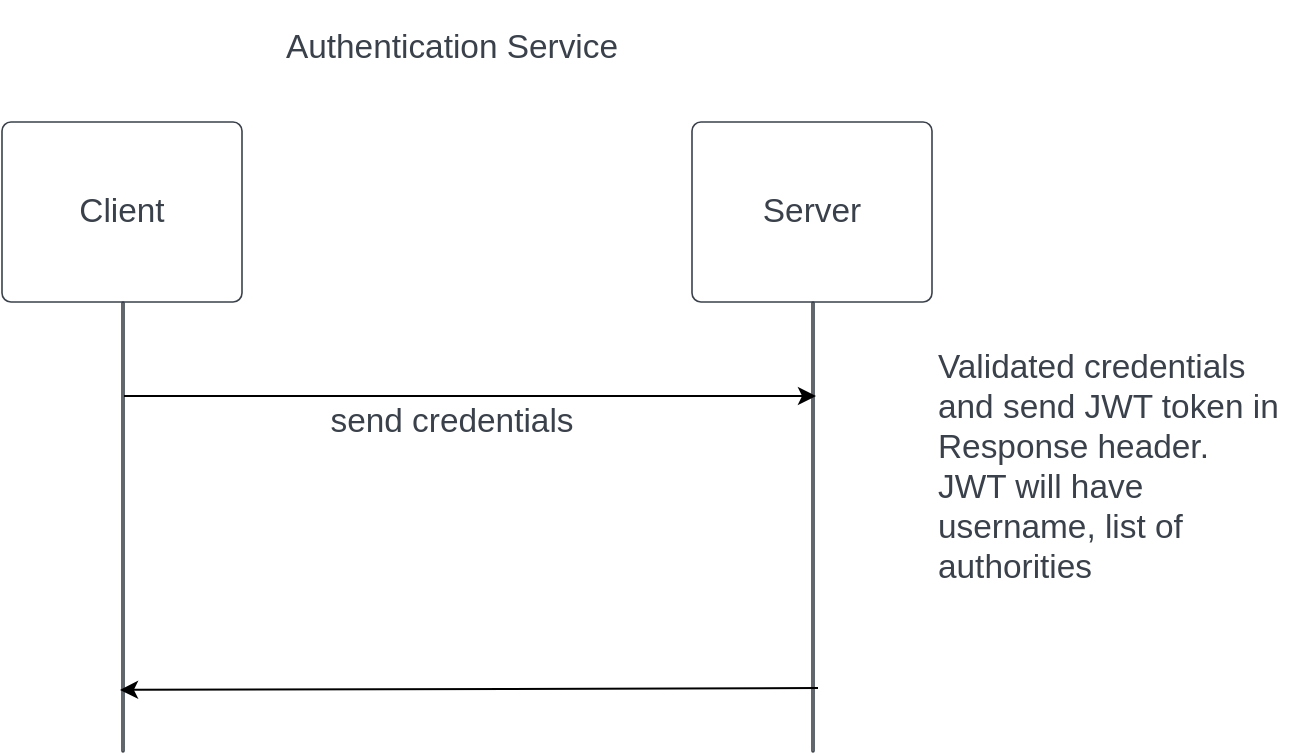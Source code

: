 <mxfile version="20.2.2" type="github"><diagram id="5O03G68EHuf0n6KpXd5V" name="Page-1"><mxGraphModel dx="1426" dy="853" grid="1" gridSize="10" guides="1" tooltips="1" connect="1" arrows="1" fold="1" page="1" pageScale="1" pageWidth="827" pageHeight="1169" math="0" shadow="0"><root><mxCell id="0"/><mxCell id="1" parent="0"/><UserObject label="Server" lucidchartObjectId="yJ.EdjDSSXOm" id="qB1hYOFijwZnPtHw68G5-1"><mxCell style="html=1;overflow=block;blockSpacing=1;whiteSpace=wrap;fontSize=16.7;fontColor=#3a414a;spacing=9;strokeColor=#3a414a;strokeOpacity=100;rounded=1;absoluteArcSize=1;arcSize=9;strokeWidth=0.8;" vertex="1" parent="1"><mxGeometry x="435" y="75" width="120" height="90" as="geometry"/></mxCell></UserObject><UserObject label="Authentication Service" lucidchartObjectId="2J.EnUBe3lIt" id="qB1hYOFijwZnPtHw68G5-2"><mxCell style="html=1;overflow=block;blockSpacing=1;whiteSpace=wrap;fontSize=16.7;fontColor=#3a414a;spacing=3.8;strokeOpacity=0;fillOpacity=0;rounded=1;absoluteArcSize=1;arcSize=9;fillColor=#ffffff;strokeWidth=0.8;" vertex="1" parent="1"><mxGeometry x="225" y="15" width="180" height="45" as="geometry"/></mxCell></UserObject><UserObject label="Client" lucidchartObjectId="H4.EOy3todFS" id="qB1hYOFijwZnPtHw68G5-3"><mxCell style="html=1;overflow=block;blockSpacing=1;whiteSpace=wrap;fontSize=16.7;fontColor=#3a414a;spacing=9;strokeColor=#3a414a;strokeOpacity=100;rounded=1;absoluteArcSize=1;arcSize=9;strokeWidth=0.8;" vertex="1" parent="1"><mxGeometry x="90" y="75" width="120" height="90" as="geometry"/></mxCell></UserObject><UserObject label="" lucidchartObjectId="c5.E.blNZMZT" id="qB1hYOFijwZnPtHw68G5-4"><mxCell style="html=1;overflow=block;blockSpacing=1;whiteSpace=wrap;fontSize=13;spacing=0;strokeColor=#3a414a;strokeOpacity=100;rounded=1;absoluteArcSize=1;arcSize=9;rotation=90;strokeWidth=0.8;" vertex="1" parent="1"><mxGeometry x="38" y="277" width="225" height="1" as="geometry"/></mxCell></UserObject><UserObject label="" lucidchartObjectId="f5.Ej3B.FqzT" id="qB1hYOFijwZnPtHw68G5-5"><mxCell style="html=1;overflow=block;blockSpacing=1;whiteSpace=wrap;fontSize=13;spacing=0;strokeColor=#3a414a;strokeOpacity=100;rounded=1;absoluteArcSize=1;arcSize=9;rotation=90;strokeWidth=0.8;" vertex="1" parent="1"><mxGeometry x="383" y="277" width="225" height="1" as="geometry"/></mxCell></UserObject><UserObject label="send credentials" lucidchartObjectId="X..EpsR9kbAL" id="qB1hYOFijwZnPtHw68G5-6"><mxCell style="html=1;overflow=block;blockSpacing=1;whiteSpace=wrap;fontSize=16.7;fontColor=#3a414a;spacing=3.8;strokeOpacity=0;fillOpacity=0;rounded=1;absoluteArcSize=1;arcSize=9;fillColor=#ffffff;strokeWidth=0.8;" vertex="1" parent="1"><mxGeometry x="225" y="202" width="180" height="45" as="geometry"/></mxCell></UserObject><UserObject label="Validated credentials and send JWT token in Response header. JWT will have username, list of authorities" lucidchartObjectId="ba~EbT0aO3X~" id="qB1hYOFijwZnPtHw68G5-8"><mxCell style="html=1;overflow=block;blockSpacing=1;whiteSpace=wrap;fontSize=16.7;fontColor=#3a414a;align=left;spacing=3.8;verticalAlign=top;strokeOpacity=0;fillOpacity=0;rounded=1;absoluteArcSize=1;arcSize=9;fillColor=#ffffff;dashed=1;fixDash=1;dashPattern=16 6;strokeWidth=0.8;" vertex="1" parent="1"><mxGeometry x="555" y="185" width="180" height="128" as="geometry"/></mxCell></UserObject><mxCell id="qB1hYOFijwZnPtHw68G5-10" value="" style="endArrow=classic;html=1;rounded=0;exitX=0.209;exitY=0;exitDx=0;exitDy=0;exitPerimeter=0;entryX=0.209;entryY=-1;entryDx=0;entryDy=0;entryPerimeter=0;" edge="1" parent="1" source="qB1hYOFijwZnPtHw68G5-4" target="qB1hYOFijwZnPtHw68G5-5"><mxGeometry width="50" height="50" relative="1" as="geometry"><mxPoint x="390" y="430" as="sourcePoint"/><mxPoint x="370" y="300" as="targetPoint"/></mxGeometry></mxCell><mxCell id="qB1hYOFijwZnPtHw68G5-11" value="" style="endArrow=classic;html=1;rounded=0;entryX=0.862;entryY=2;entryDx=0;entryDy=0;entryPerimeter=0;exitX=0.858;exitY=-2;exitDx=0;exitDy=0;exitPerimeter=0;" edge="1" parent="1" source="qB1hYOFijwZnPtHw68G5-5" target="qB1hYOFijwZnPtHw68G5-4"><mxGeometry width="50" height="50" relative="1" as="geometry"><mxPoint x="390" y="430" as="sourcePoint"/><mxPoint x="440" y="380" as="targetPoint"/></mxGeometry></mxCell></root></mxGraphModel></diagram></mxfile>